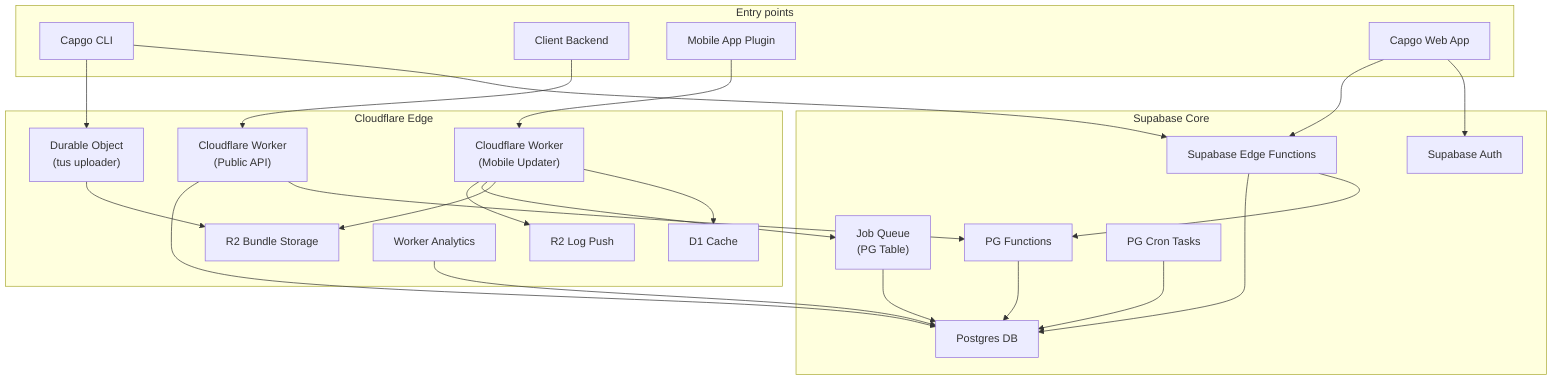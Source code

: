 ---
config:
  layout: dagre
---
flowchart TD
 subgraph subGraph0["Entry points"]
        CLI["Capgo CLI"]
        ClientAPI["Client Backend"]
        MobileApp["Mobile App Plugin"]
        WebApp["Capgo Web App"]
  end
 subgraph subGraph1["Supabase Core"]
        Auth["Supabase Auth"]
        EdgeF["Supabase Edge Functions"]
        PG["Postgres DB"]
        PGF["PG Functions"]
        QueueTable["Job Queue\n(PG Table)"]
        Cron["PG Cron Tasks"]
  end
 subgraph subGraph2["Cloudflare Edge"]
        CFWorker["Cloudflare Worker\n(Public API)"]
        Updater["Cloudflare Worker\n(Mobile Updater)"]
        Durable["Durable Object\n(tus uploader)"]
        D1["D1 Cache"]
        R2["R2 Bundle Storage"]
        WAnalytics["Worker Analytics"]
        R2Logs["R2 Log Push"]
  end
    CLI --> EdgeF & Durable
    Durable --> R2
    ClientAPI --> CFWorker
    CFWorker --> PGF & PG
    MobileApp --> Updater
    Updater --> D1 & R2 & QueueTable & R2Logs
    WebApp --> Auth & EdgeF
    EdgeF --> PGF & PG
    PGF --> PG
    Cron --> PG
    QueueTable --> PG
    WAnalytics --> PG
